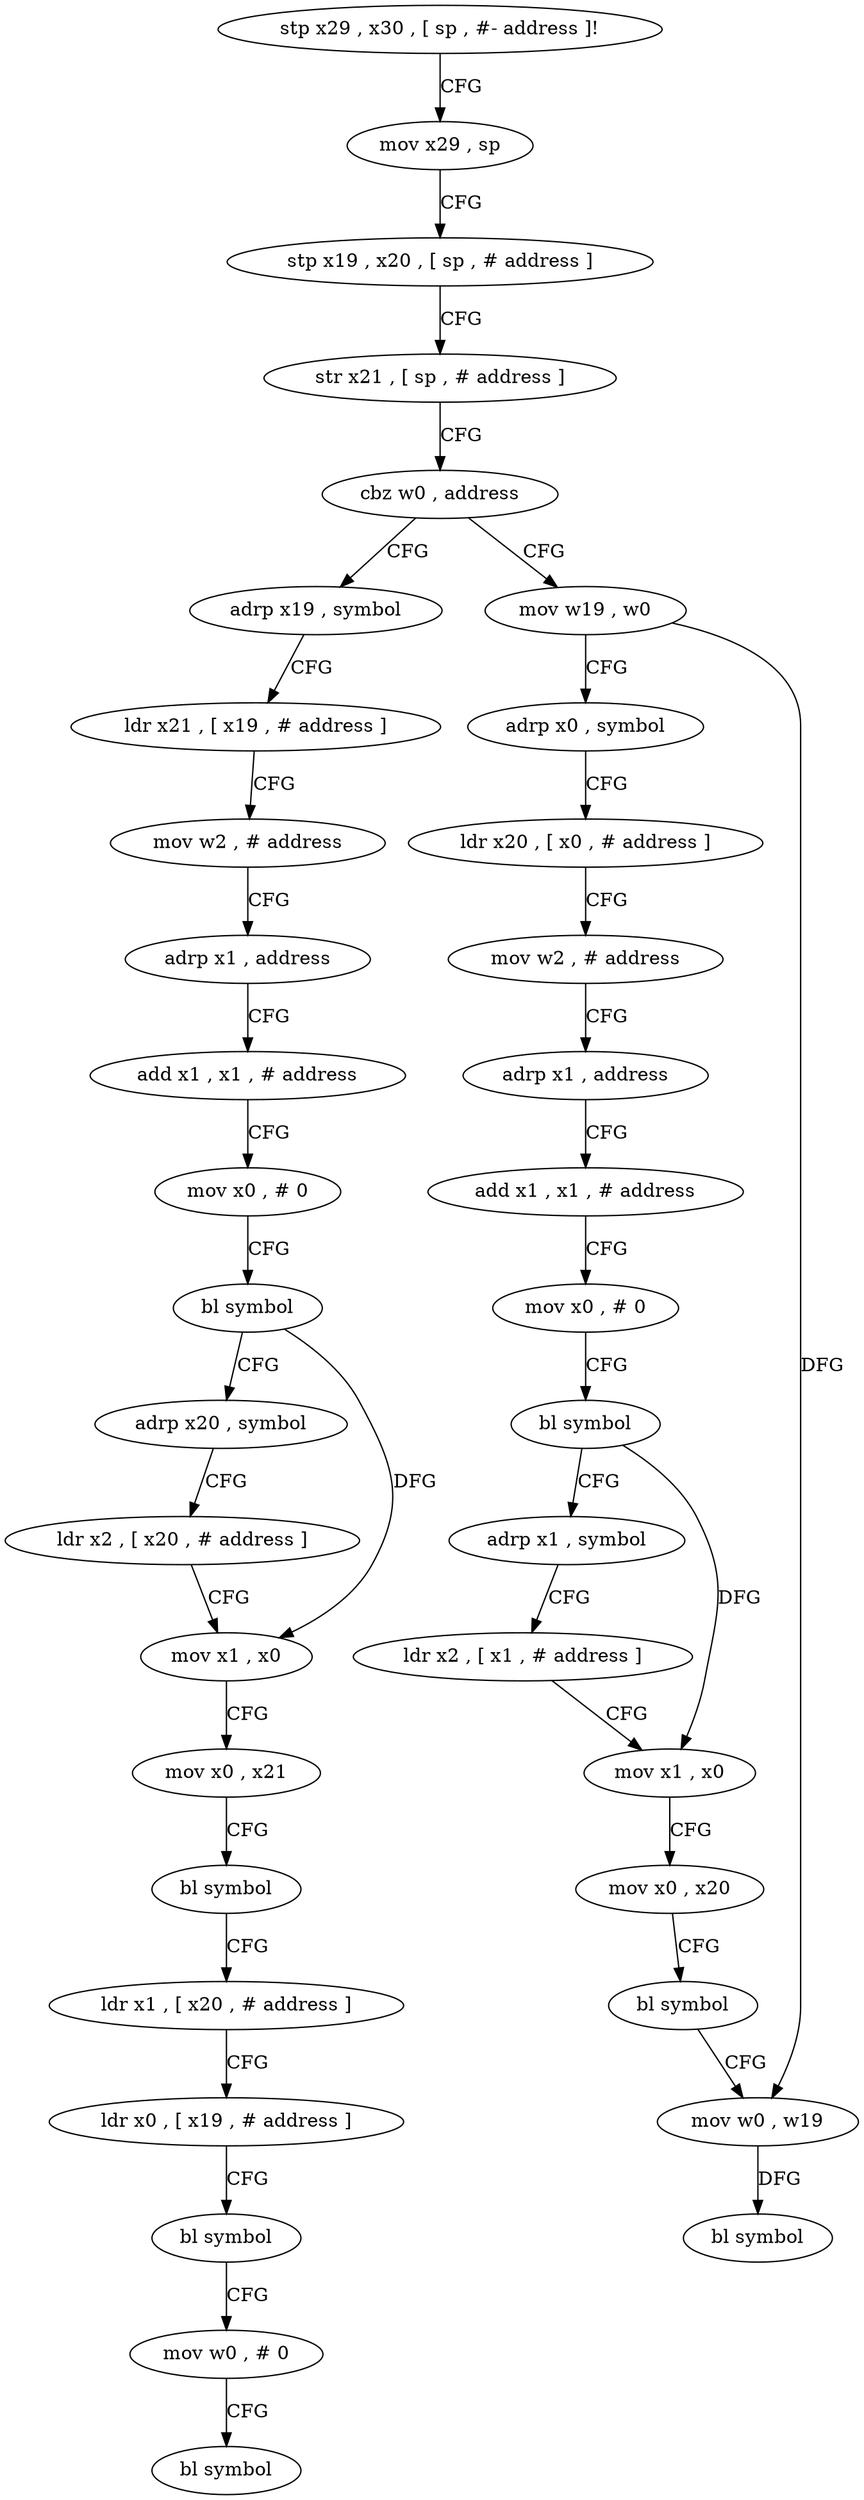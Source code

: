 digraph "func" {
"4199936" [label = "stp x29 , x30 , [ sp , #- address ]!" ]
"4199940" [label = "mov x29 , sp" ]
"4199944" [label = "stp x19 , x20 , [ sp , # address ]" ]
"4199948" [label = "str x21 , [ sp , # address ]" ]
"4199952" [label = "cbz w0 , address" ]
"4200016" [label = "adrp x19 , symbol" ]
"4199956" [label = "mov w19 , w0" ]
"4200020" [label = "ldr x21 , [ x19 , # address ]" ]
"4200024" [label = "mov w2 , # address" ]
"4200028" [label = "adrp x1 , address" ]
"4200032" [label = "add x1 , x1 , # address" ]
"4200036" [label = "mov x0 , # 0" ]
"4200040" [label = "bl symbol" ]
"4200044" [label = "adrp x20 , symbol" ]
"4200048" [label = "ldr x2 , [ x20 , # address ]" ]
"4200052" [label = "mov x1 , x0" ]
"4200056" [label = "mov x0 , x21" ]
"4200060" [label = "bl symbol" ]
"4200064" [label = "ldr x1 , [ x20 , # address ]" ]
"4200068" [label = "ldr x0 , [ x19 , # address ]" ]
"4200072" [label = "bl symbol" ]
"4200076" [label = "mov w0 , # 0" ]
"4200080" [label = "bl symbol" ]
"4199960" [label = "adrp x0 , symbol" ]
"4199964" [label = "ldr x20 , [ x0 , # address ]" ]
"4199968" [label = "mov w2 , # address" ]
"4199972" [label = "adrp x1 , address" ]
"4199976" [label = "add x1 , x1 , # address" ]
"4199980" [label = "mov x0 , # 0" ]
"4199984" [label = "bl symbol" ]
"4199988" [label = "adrp x1 , symbol" ]
"4199992" [label = "ldr x2 , [ x1 , # address ]" ]
"4199996" [label = "mov x1 , x0" ]
"4200000" [label = "mov x0 , x20" ]
"4200004" [label = "bl symbol" ]
"4200008" [label = "mov w0 , w19" ]
"4200012" [label = "bl symbol" ]
"4199936" -> "4199940" [ label = "CFG" ]
"4199940" -> "4199944" [ label = "CFG" ]
"4199944" -> "4199948" [ label = "CFG" ]
"4199948" -> "4199952" [ label = "CFG" ]
"4199952" -> "4200016" [ label = "CFG" ]
"4199952" -> "4199956" [ label = "CFG" ]
"4200016" -> "4200020" [ label = "CFG" ]
"4199956" -> "4199960" [ label = "CFG" ]
"4199956" -> "4200008" [ label = "DFG" ]
"4200020" -> "4200024" [ label = "CFG" ]
"4200024" -> "4200028" [ label = "CFG" ]
"4200028" -> "4200032" [ label = "CFG" ]
"4200032" -> "4200036" [ label = "CFG" ]
"4200036" -> "4200040" [ label = "CFG" ]
"4200040" -> "4200044" [ label = "CFG" ]
"4200040" -> "4200052" [ label = "DFG" ]
"4200044" -> "4200048" [ label = "CFG" ]
"4200048" -> "4200052" [ label = "CFG" ]
"4200052" -> "4200056" [ label = "CFG" ]
"4200056" -> "4200060" [ label = "CFG" ]
"4200060" -> "4200064" [ label = "CFG" ]
"4200064" -> "4200068" [ label = "CFG" ]
"4200068" -> "4200072" [ label = "CFG" ]
"4200072" -> "4200076" [ label = "CFG" ]
"4200076" -> "4200080" [ label = "CFG" ]
"4199960" -> "4199964" [ label = "CFG" ]
"4199964" -> "4199968" [ label = "CFG" ]
"4199968" -> "4199972" [ label = "CFG" ]
"4199972" -> "4199976" [ label = "CFG" ]
"4199976" -> "4199980" [ label = "CFG" ]
"4199980" -> "4199984" [ label = "CFG" ]
"4199984" -> "4199988" [ label = "CFG" ]
"4199984" -> "4199996" [ label = "DFG" ]
"4199988" -> "4199992" [ label = "CFG" ]
"4199992" -> "4199996" [ label = "CFG" ]
"4199996" -> "4200000" [ label = "CFG" ]
"4200000" -> "4200004" [ label = "CFG" ]
"4200004" -> "4200008" [ label = "CFG" ]
"4200008" -> "4200012" [ label = "DFG" ]
}
